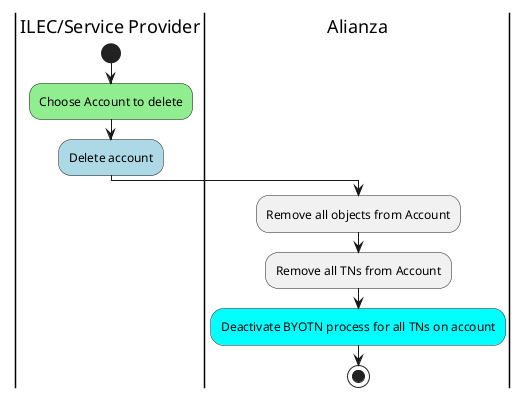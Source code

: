 @startuml
'https://plantuml.com/activity-diagram-beta

|ILEC/Service Provider|

start
#lightgreen:Choose Account to delete;
#lightblue:Delete account;
|Alianza|
:Remove all objects from Account;
:Remove all TNs from Account;
#cyan:Deactivate BYOTN process for all TNs on account;
stop

@enduml
